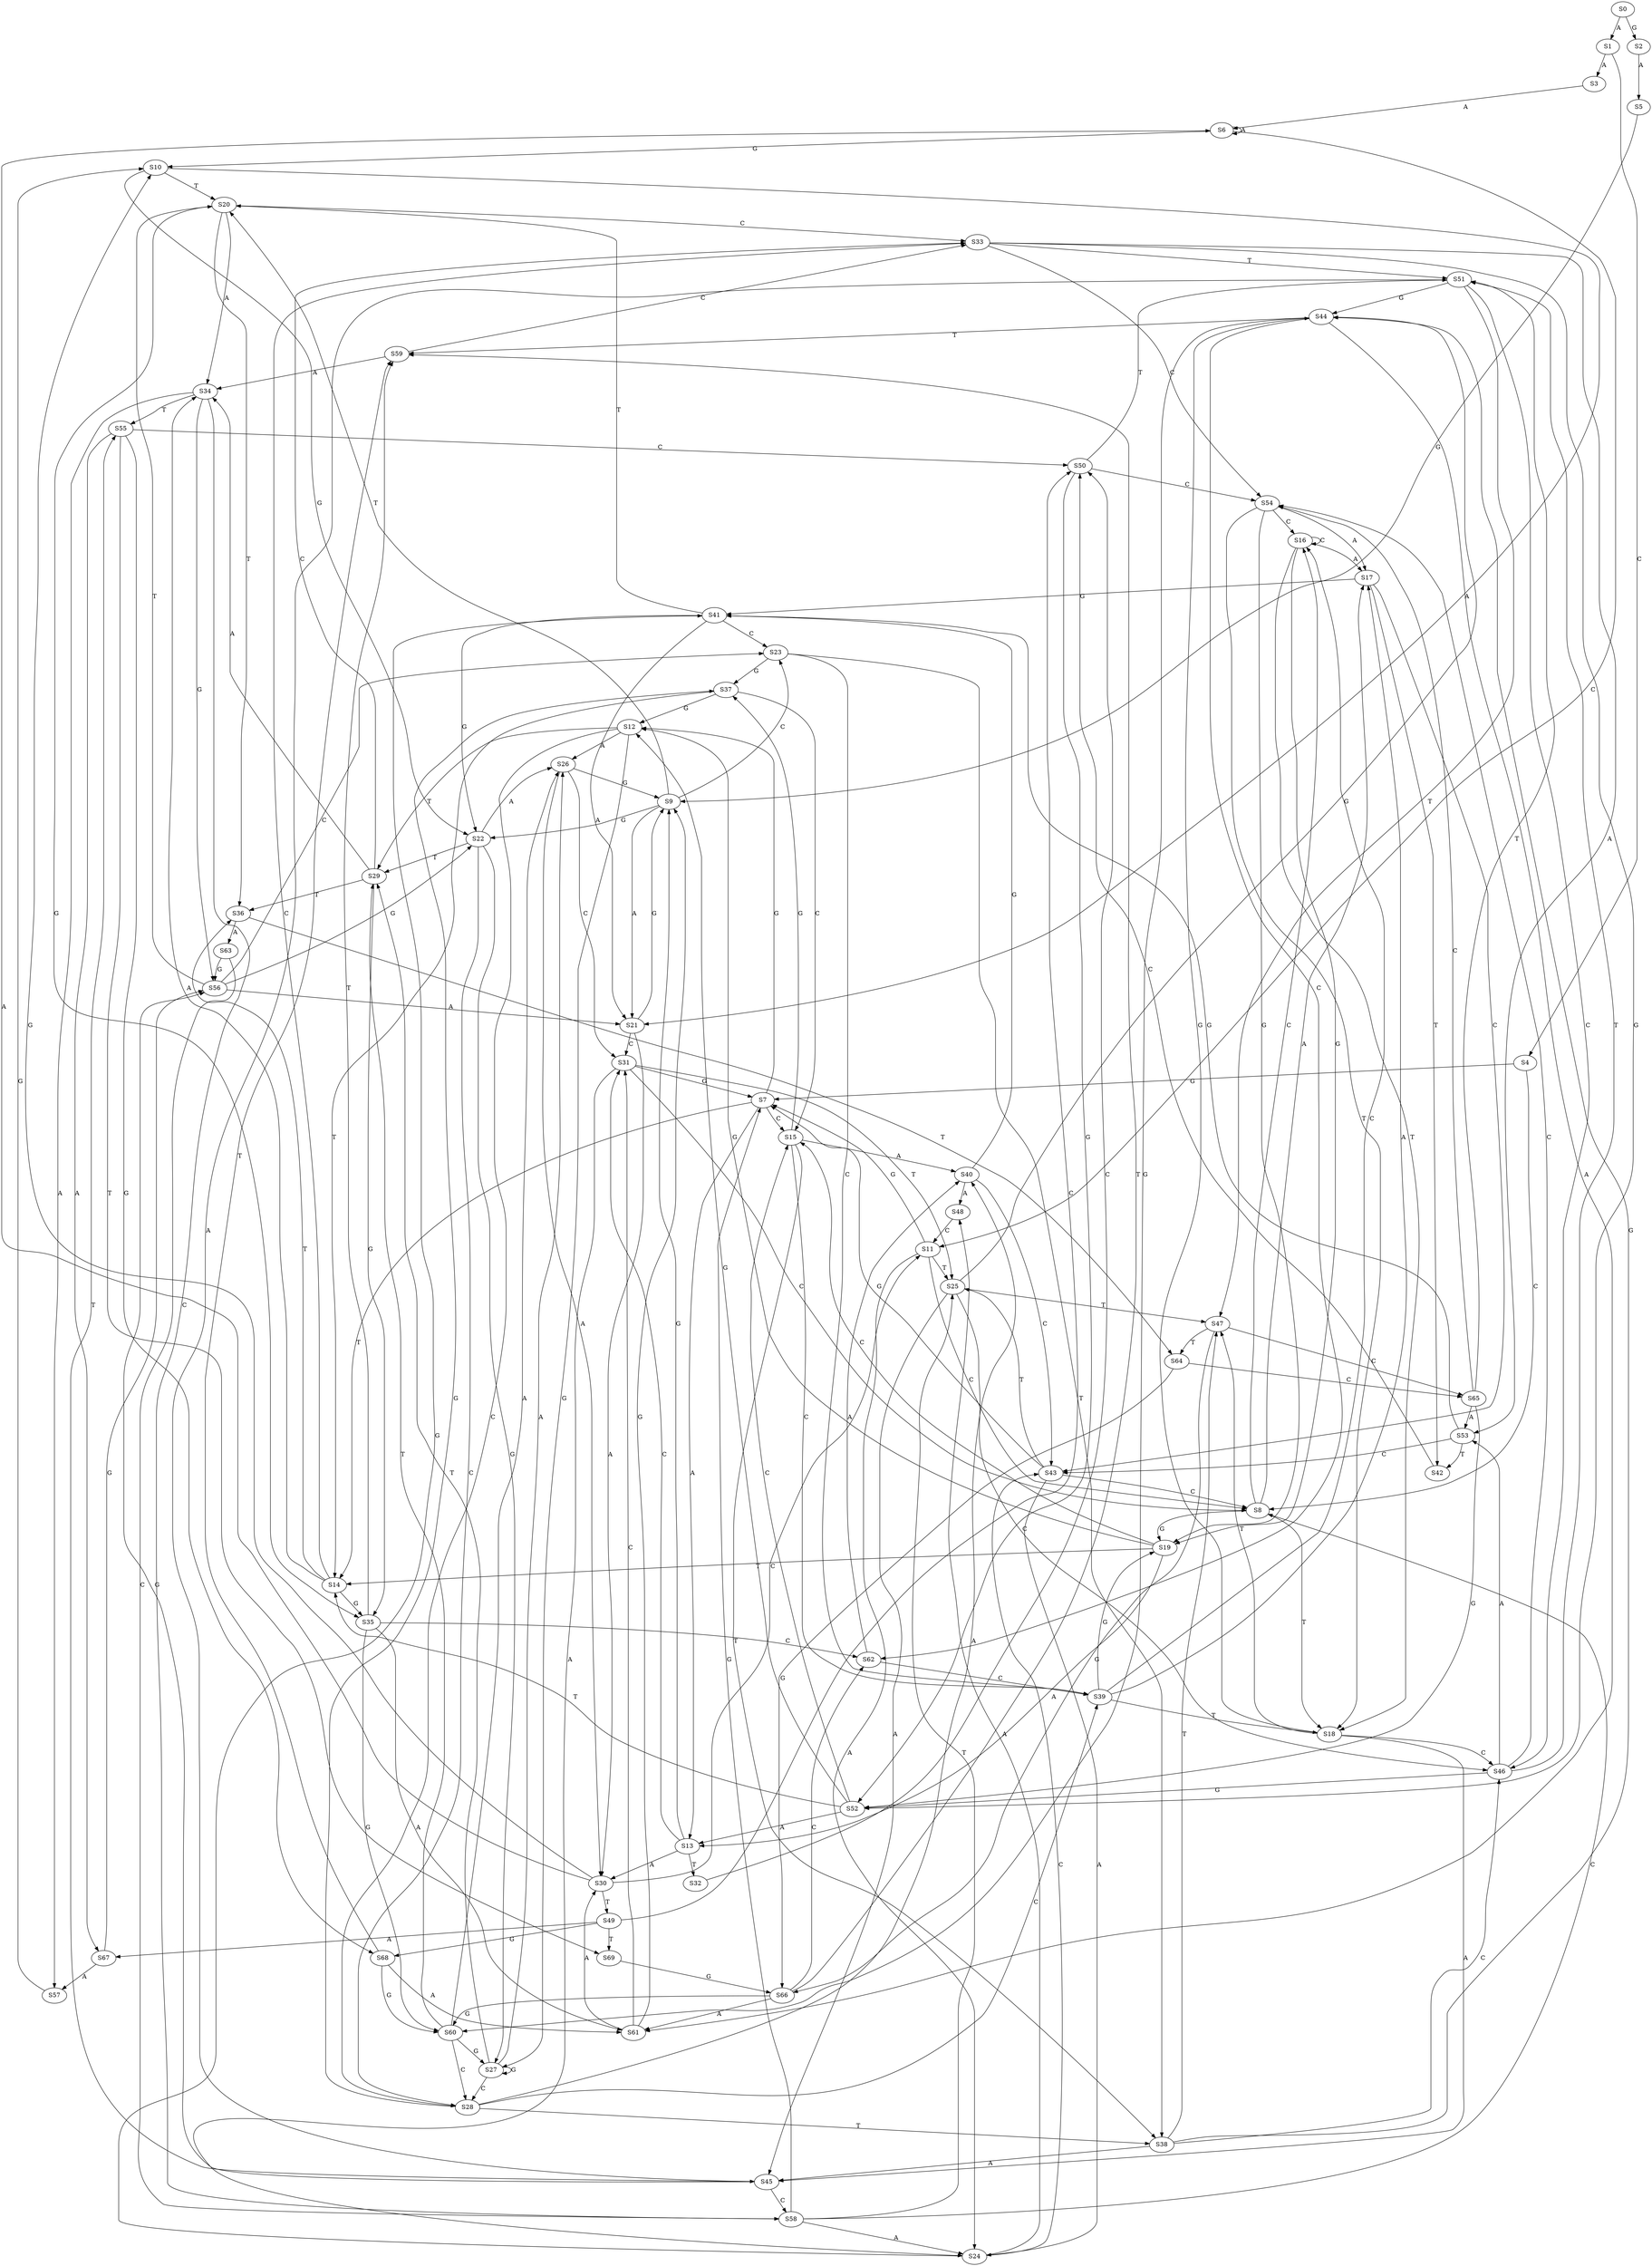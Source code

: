 strict digraph  {
	S0 -> S1 [ label = A ];
	S0 -> S2 [ label = G ];
	S1 -> S3 [ label = A ];
	S1 -> S4 [ label = C ];
	S2 -> S5 [ label = A ];
	S3 -> S6 [ label = A ];
	S4 -> S7 [ label = G ];
	S4 -> S8 [ label = C ];
	S5 -> S9 [ label = G ];
	S6 -> S10 [ label = G ];
	S6 -> S11 [ label = C ];
	S6 -> S6 [ label = A ];
	S7 -> S12 [ label = G ];
	S7 -> S13 [ label = A ];
	S7 -> S14 [ label = T ];
	S7 -> S15 [ label = C ];
	S8 -> S16 [ label = C ];
	S8 -> S17 [ label = A ];
	S8 -> S18 [ label = T ];
	S8 -> S19 [ label = G ];
	S9 -> S20 [ label = T ];
	S9 -> S21 [ label = A ];
	S9 -> S22 [ label = G ];
	S9 -> S23 [ label = C ];
	S10 -> S20 [ label = T ];
	S10 -> S21 [ label = A ];
	S10 -> S22 [ label = G ];
	S11 -> S24 [ label = A ];
	S11 -> S8 [ label = C ];
	S11 -> S7 [ label = G ];
	S11 -> S25 [ label = T ];
	S12 -> S26 [ label = A ];
	S12 -> S27 [ label = G ];
	S12 -> S28 [ label = C ];
	S12 -> S29 [ label = T ];
	S13 -> S30 [ label = A ];
	S13 -> S31 [ label = C ];
	S13 -> S9 [ label = G ];
	S13 -> S32 [ label = T ];
	S14 -> S33 [ label = C ];
	S14 -> S34 [ label = A ];
	S14 -> S35 [ label = G ];
	S14 -> S36 [ label = T ];
	S15 -> S37 [ label = G ];
	S15 -> S38 [ label = T ];
	S15 -> S39 [ label = C ];
	S15 -> S40 [ label = A ];
	S16 -> S19 [ label = G ];
	S16 -> S16 [ label = C ];
	S16 -> S17 [ label = A ];
	S16 -> S18 [ label = T ];
	S17 -> S41 [ label = G ];
	S17 -> S42 [ label = T ];
	S17 -> S43 [ label = C ];
	S18 -> S44 [ label = G ];
	S18 -> S45 [ label = A ];
	S18 -> S46 [ label = C ];
	S18 -> S47 [ label = T ];
	S19 -> S13 [ label = A ];
	S19 -> S12 [ label = G ];
	S19 -> S14 [ label = T ];
	S19 -> S15 [ label = C ];
	S20 -> S34 [ label = A ];
	S20 -> S33 [ label = C ];
	S20 -> S35 [ label = G ];
	S20 -> S36 [ label = T ];
	S21 -> S30 [ label = A ];
	S21 -> S31 [ label = C ];
	S21 -> S9 [ label = G ];
	S22 -> S26 [ label = A ];
	S22 -> S27 [ label = G ];
	S22 -> S29 [ label = T ];
	S22 -> S28 [ label = C ];
	S23 -> S39 [ label = C ];
	S23 -> S38 [ label = T ];
	S23 -> S37 [ label = G ];
	S24 -> S41 [ label = G ];
	S24 -> S43 [ label = C ];
	S24 -> S48 [ label = A ];
	S25 -> S45 [ label = A ];
	S25 -> S46 [ label = C ];
	S25 -> S47 [ label = T ];
	S25 -> S44 [ label = G ];
	S26 -> S30 [ label = A ];
	S26 -> S31 [ label = C ];
	S26 -> S9 [ label = G ];
	S27 -> S29 [ label = T ];
	S27 -> S28 [ label = C ];
	S27 -> S27 [ label = G ];
	S27 -> S26 [ label = A ];
	S28 -> S38 [ label = T ];
	S28 -> S39 [ label = C ];
	S28 -> S40 [ label = A ];
	S28 -> S37 [ label = G ];
	S29 -> S34 [ label = A ];
	S29 -> S33 [ label = C ];
	S29 -> S35 [ label = G ];
	S29 -> S36 [ label = T ];
	S30 -> S49 [ label = T ];
	S30 -> S11 [ label = C ];
	S30 -> S6 [ label = A ];
	S30 -> S10 [ label = G ];
	S31 -> S25 [ label = T ];
	S31 -> S7 [ label = G ];
	S31 -> S8 [ label = C ];
	S31 -> S24 [ label = A ];
	S32 -> S50 [ label = C ];
	S33 -> S51 [ label = T ];
	S33 -> S52 [ label = G ];
	S33 -> S53 [ label = A ];
	S33 -> S54 [ label = C ];
	S34 -> S55 [ label = T ];
	S34 -> S56 [ label = G ];
	S34 -> S57 [ label = A ];
	S34 -> S58 [ label = C ];
	S35 -> S59 [ label = T ];
	S35 -> S60 [ label = G ];
	S35 -> S61 [ label = A ];
	S35 -> S62 [ label = C ];
	S36 -> S63 [ label = A ];
	S36 -> S64 [ label = T ];
	S37 -> S12 [ label = G ];
	S37 -> S15 [ label = C ];
	S37 -> S14 [ label = T ];
	S38 -> S45 [ label = A ];
	S38 -> S46 [ label = C ];
	S38 -> S47 [ label = T ];
	S38 -> S44 [ label = G ];
	S39 -> S19 [ label = G ];
	S39 -> S17 [ label = A ];
	S39 -> S18 [ label = T ];
	S39 -> S16 [ label = C ];
	S40 -> S41 [ label = G ];
	S40 -> S43 [ label = C ];
	S40 -> S48 [ label = A ];
	S41 -> S22 [ label = G ];
	S41 -> S20 [ label = T ];
	S41 -> S21 [ label = A ];
	S41 -> S23 [ label = C ];
	S42 -> S50 [ label = C ];
	S43 -> S25 [ label = T ];
	S43 -> S8 [ label = C ];
	S43 -> S24 [ label = A ];
	S43 -> S7 [ label = G ];
	S44 -> S61 [ label = A ];
	S44 -> S62 [ label = C ];
	S44 -> S60 [ label = G ];
	S44 -> S59 [ label = T ];
	S45 -> S56 [ label = G ];
	S45 -> S55 [ label = T ];
	S45 -> S58 [ label = C ];
	S46 -> S51 [ label = T ];
	S46 -> S52 [ label = G ];
	S46 -> S54 [ label = C ];
	S46 -> S53 [ label = A ];
	S47 -> S65 [ label = C ];
	S47 -> S64 [ label = T ];
	S47 -> S66 [ label = G ];
	S48 -> S11 [ label = C ];
	S49 -> S67 [ label = A ];
	S49 -> S50 [ label = C ];
	S49 -> S68 [ label = G ];
	S49 -> S69 [ label = T ];
	S50 -> S54 [ label = C ];
	S50 -> S52 [ label = G ];
	S50 -> S51 [ label = T ];
	S51 -> S44 [ label = G ];
	S51 -> S46 [ label = C ];
	S51 -> S45 [ label = A ];
	S51 -> S47 [ label = T ];
	S52 -> S12 [ label = G ];
	S52 -> S14 [ label = T ];
	S52 -> S15 [ label = C ];
	S52 -> S13 [ label = A ];
	S53 -> S42 [ label = T ];
	S53 -> S43 [ label = C ];
	S53 -> S41 [ label = G ];
	S54 -> S16 [ label = C ];
	S54 -> S17 [ label = A ];
	S54 -> S18 [ label = T ];
	S54 -> S19 [ label = G ];
	S55 -> S50 [ label = C ];
	S55 -> S67 [ label = A ];
	S55 -> S69 [ label = T ];
	S55 -> S68 [ label = G ];
	S56 -> S20 [ label = T ];
	S56 -> S21 [ label = A ];
	S56 -> S23 [ label = C ];
	S56 -> S22 [ label = G ];
	S57 -> S10 [ label = G ];
	S58 -> S7 [ label = G ];
	S58 -> S25 [ label = T ];
	S58 -> S8 [ label = C ];
	S58 -> S24 [ label = A ];
	S59 -> S33 [ label = C ];
	S59 -> S34 [ label = A ];
	S60 -> S27 [ label = G ];
	S60 -> S28 [ label = C ];
	S60 -> S26 [ label = A ];
	S60 -> S29 [ label = T ];
	S61 -> S9 [ label = G ];
	S61 -> S31 [ label = C ];
	S61 -> S30 [ label = A ];
	S62 -> S39 [ label = C ];
	S62 -> S40 [ label = A ];
	S63 -> S58 [ label = C ];
	S63 -> S56 [ label = G ];
	S64 -> S66 [ label = G ];
	S64 -> S65 [ label = C ];
	S65 -> S53 [ label = A ];
	S65 -> S51 [ label = T ];
	S65 -> S54 [ label = C ];
	S65 -> S52 [ label = G ];
	S66 -> S60 [ label = G ];
	S66 -> S62 [ label = C ];
	S66 -> S59 [ label = T ];
	S66 -> S61 [ label = A ];
	S67 -> S56 [ label = G ];
	S67 -> S57 [ label = A ];
	S68 -> S60 [ label = G ];
	S68 -> S61 [ label = A ];
	S68 -> S59 [ label = T ];
	S69 -> S66 [ label = G ];
}

